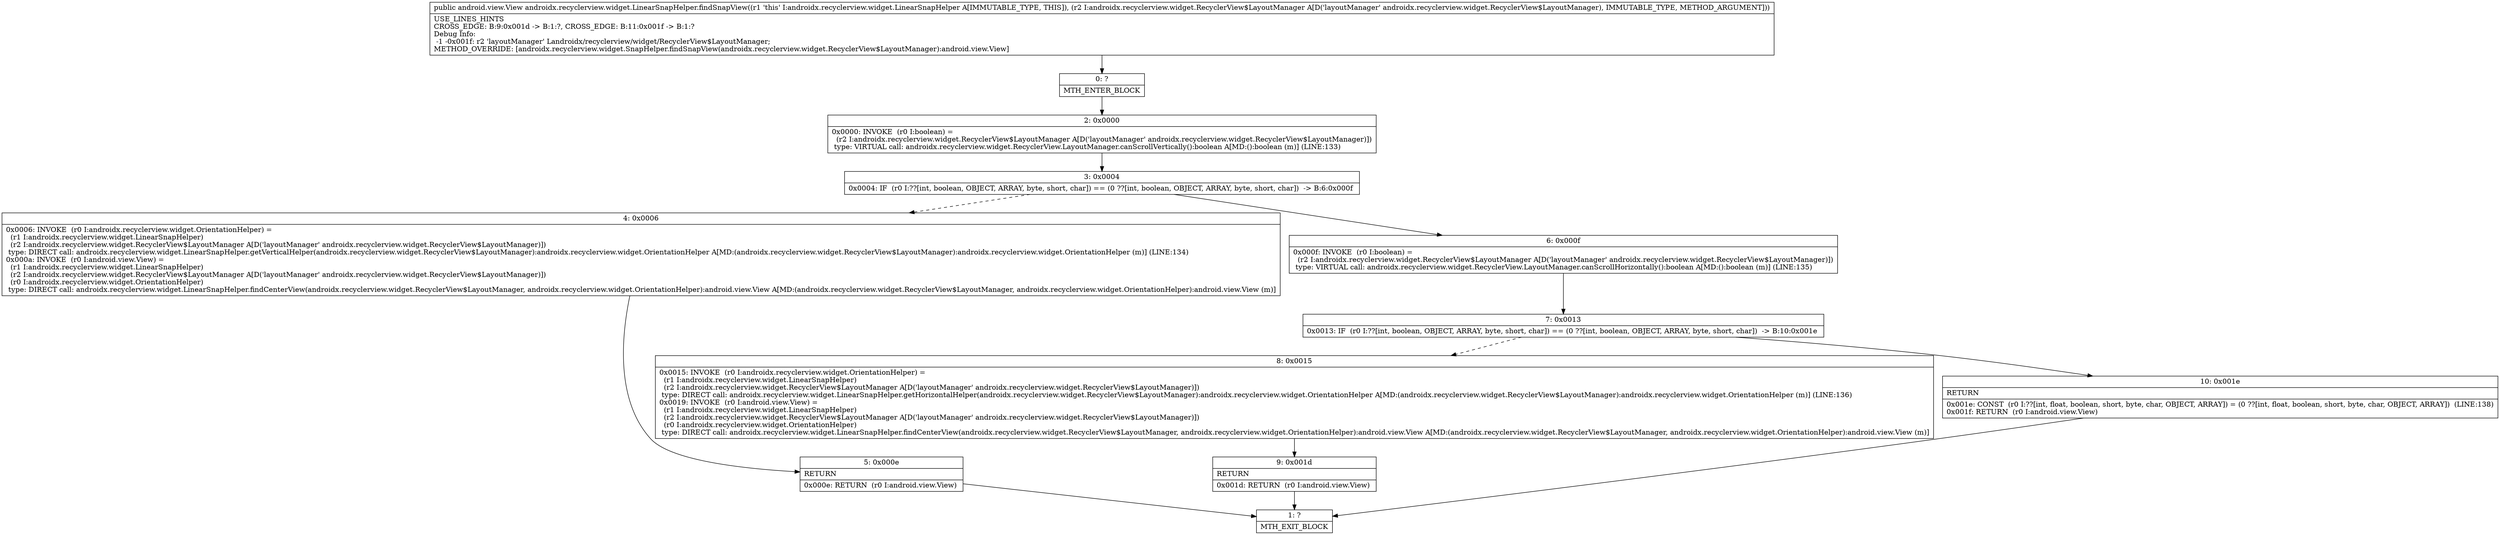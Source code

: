 digraph "CFG forandroidx.recyclerview.widget.LinearSnapHelper.findSnapView(Landroidx\/recyclerview\/widget\/RecyclerView$LayoutManager;)Landroid\/view\/View;" {
Node_0 [shape=record,label="{0\:\ ?|MTH_ENTER_BLOCK\l}"];
Node_2 [shape=record,label="{2\:\ 0x0000|0x0000: INVOKE  (r0 I:boolean) = \l  (r2 I:androidx.recyclerview.widget.RecyclerView$LayoutManager A[D('layoutManager' androidx.recyclerview.widget.RecyclerView$LayoutManager)])\l type: VIRTUAL call: androidx.recyclerview.widget.RecyclerView.LayoutManager.canScrollVertically():boolean A[MD:():boolean (m)] (LINE:133)\l}"];
Node_3 [shape=record,label="{3\:\ 0x0004|0x0004: IF  (r0 I:??[int, boolean, OBJECT, ARRAY, byte, short, char]) == (0 ??[int, boolean, OBJECT, ARRAY, byte, short, char])  \-\> B:6:0x000f \l}"];
Node_4 [shape=record,label="{4\:\ 0x0006|0x0006: INVOKE  (r0 I:androidx.recyclerview.widget.OrientationHelper) = \l  (r1 I:androidx.recyclerview.widget.LinearSnapHelper)\l  (r2 I:androidx.recyclerview.widget.RecyclerView$LayoutManager A[D('layoutManager' androidx.recyclerview.widget.RecyclerView$LayoutManager)])\l type: DIRECT call: androidx.recyclerview.widget.LinearSnapHelper.getVerticalHelper(androidx.recyclerview.widget.RecyclerView$LayoutManager):androidx.recyclerview.widget.OrientationHelper A[MD:(androidx.recyclerview.widget.RecyclerView$LayoutManager):androidx.recyclerview.widget.OrientationHelper (m)] (LINE:134)\l0x000a: INVOKE  (r0 I:android.view.View) = \l  (r1 I:androidx.recyclerview.widget.LinearSnapHelper)\l  (r2 I:androidx.recyclerview.widget.RecyclerView$LayoutManager A[D('layoutManager' androidx.recyclerview.widget.RecyclerView$LayoutManager)])\l  (r0 I:androidx.recyclerview.widget.OrientationHelper)\l type: DIRECT call: androidx.recyclerview.widget.LinearSnapHelper.findCenterView(androidx.recyclerview.widget.RecyclerView$LayoutManager, androidx.recyclerview.widget.OrientationHelper):android.view.View A[MD:(androidx.recyclerview.widget.RecyclerView$LayoutManager, androidx.recyclerview.widget.OrientationHelper):android.view.View (m)]\l}"];
Node_5 [shape=record,label="{5\:\ 0x000e|RETURN\l|0x000e: RETURN  (r0 I:android.view.View) \l}"];
Node_1 [shape=record,label="{1\:\ ?|MTH_EXIT_BLOCK\l}"];
Node_6 [shape=record,label="{6\:\ 0x000f|0x000f: INVOKE  (r0 I:boolean) = \l  (r2 I:androidx.recyclerview.widget.RecyclerView$LayoutManager A[D('layoutManager' androidx.recyclerview.widget.RecyclerView$LayoutManager)])\l type: VIRTUAL call: androidx.recyclerview.widget.RecyclerView.LayoutManager.canScrollHorizontally():boolean A[MD:():boolean (m)] (LINE:135)\l}"];
Node_7 [shape=record,label="{7\:\ 0x0013|0x0013: IF  (r0 I:??[int, boolean, OBJECT, ARRAY, byte, short, char]) == (0 ??[int, boolean, OBJECT, ARRAY, byte, short, char])  \-\> B:10:0x001e \l}"];
Node_8 [shape=record,label="{8\:\ 0x0015|0x0015: INVOKE  (r0 I:androidx.recyclerview.widget.OrientationHelper) = \l  (r1 I:androidx.recyclerview.widget.LinearSnapHelper)\l  (r2 I:androidx.recyclerview.widget.RecyclerView$LayoutManager A[D('layoutManager' androidx.recyclerview.widget.RecyclerView$LayoutManager)])\l type: DIRECT call: androidx.recyclerview.widget.LinearSnapHelper.getHorizontalHelper(androidx.recyclerview.widget.RecyclerView$LayoutManager):androidx.recyclerview.widget.OrientationHelper A[MD:(androidx.recyclerview.widget.RecyclerView$LayoutManager):androidx.recyclerview.widget.OrientationHelper (m)] (LINE:136)\l0x0019: INVOKE  (r0 I:android.view.View) = \l  (r1 I:androidx.recyclerview.widget.LinearSnapHelper)\l  (r2 I:androidx.recyclerview.widget.RecyclerView$LayoutManager A[D('layoutManager' androidx.recyclerview.widget.RecyclerView$LayoutManager)])\l  (r0 I:androidx.recyclerview.widget.OrientationHelper)\l type: DIRECT call: androidx.recyclerview.widget.LinearSnapHelper.findCenterView(androidx.recyclerview.widget.RecyclerView$LayoutManager, androidx.recyclerview.widget.OrientationHelper):android.view.View A[MD:(androidx.recyclerview.widget.RecyclerView$LayoutManager, androidx.recyclerview.widget.OrientationHelper):android.view.View (m)]\l}"];
Node_9 [shape=record,label="{9\:\ 0x001d|RETURN\l|0x001d: RETURN  (r0 I:android.view.View) \l}"];
Node_10 [shape=record,label="{10\:\ 0x001e|RETURN\l|0x001e: CONST  (r0 I:??[int, float, boolean, short, byte, char, OBJECT, ARRAY]) = (0 ??[int, float, boolean, short, byte, char, OBJECT, ARRAY])  (LINE:138)\l0x001f: RETURN  (r0 I:android.view.View) \l}"];
MethodNode[shape=record,label="{public android.view.View androidx.recyclerview.widget.LinearSnapHelper.findSnapView((r1 'this' I:androidx.recyclerview.widget.LinearSnapHelper A[IMMUTABLE_TYPE, THIS]), (r2 I:androidx.recyclerview.widget.RecyclerView$LayoutManager A[D('layoutManager' androidx.recyclerview.widget.RecyclerView$LayoutManager), IMMUTABLE_TYPE, METHOD_ARGUMENT]))  | USE_LINES_HINTS\lCROSS_EDGE: B:9:0x001d \-\> B:1:?, CROSS_EDGE: B:11:0x001f \-\> B:1:?\lDebug Info:\l  \-1 \-0x001f: r2 'layoutManager' Landroidx\/recyclerview\/widget\/RecyclerView$LayoutManager;\lMETHOD_OVERRIDE: [androidx.recyclerview.widget.SnapHelper.findSnapView(androidx.recyclerview.widget.RecyclerView$LayoutManager):android.view.View]\l}"];
MethodNode -> Node_0;Node_0 -> Node_2;
Node_2 -> Node_3;
Node_3 -> Node_4[style=dashed];
Node_3 -> Node_6;
Node_4 -> Node_5;
Node_5 -> Node_1;
Node_6 -> Node_7;
Node_7 -> Node_8[style=dashed];
Node_7 -> Node_10;
Node_8 -> Node_9;
Node_9 -> Node_1;
Node_10 -> Node_1;
}

